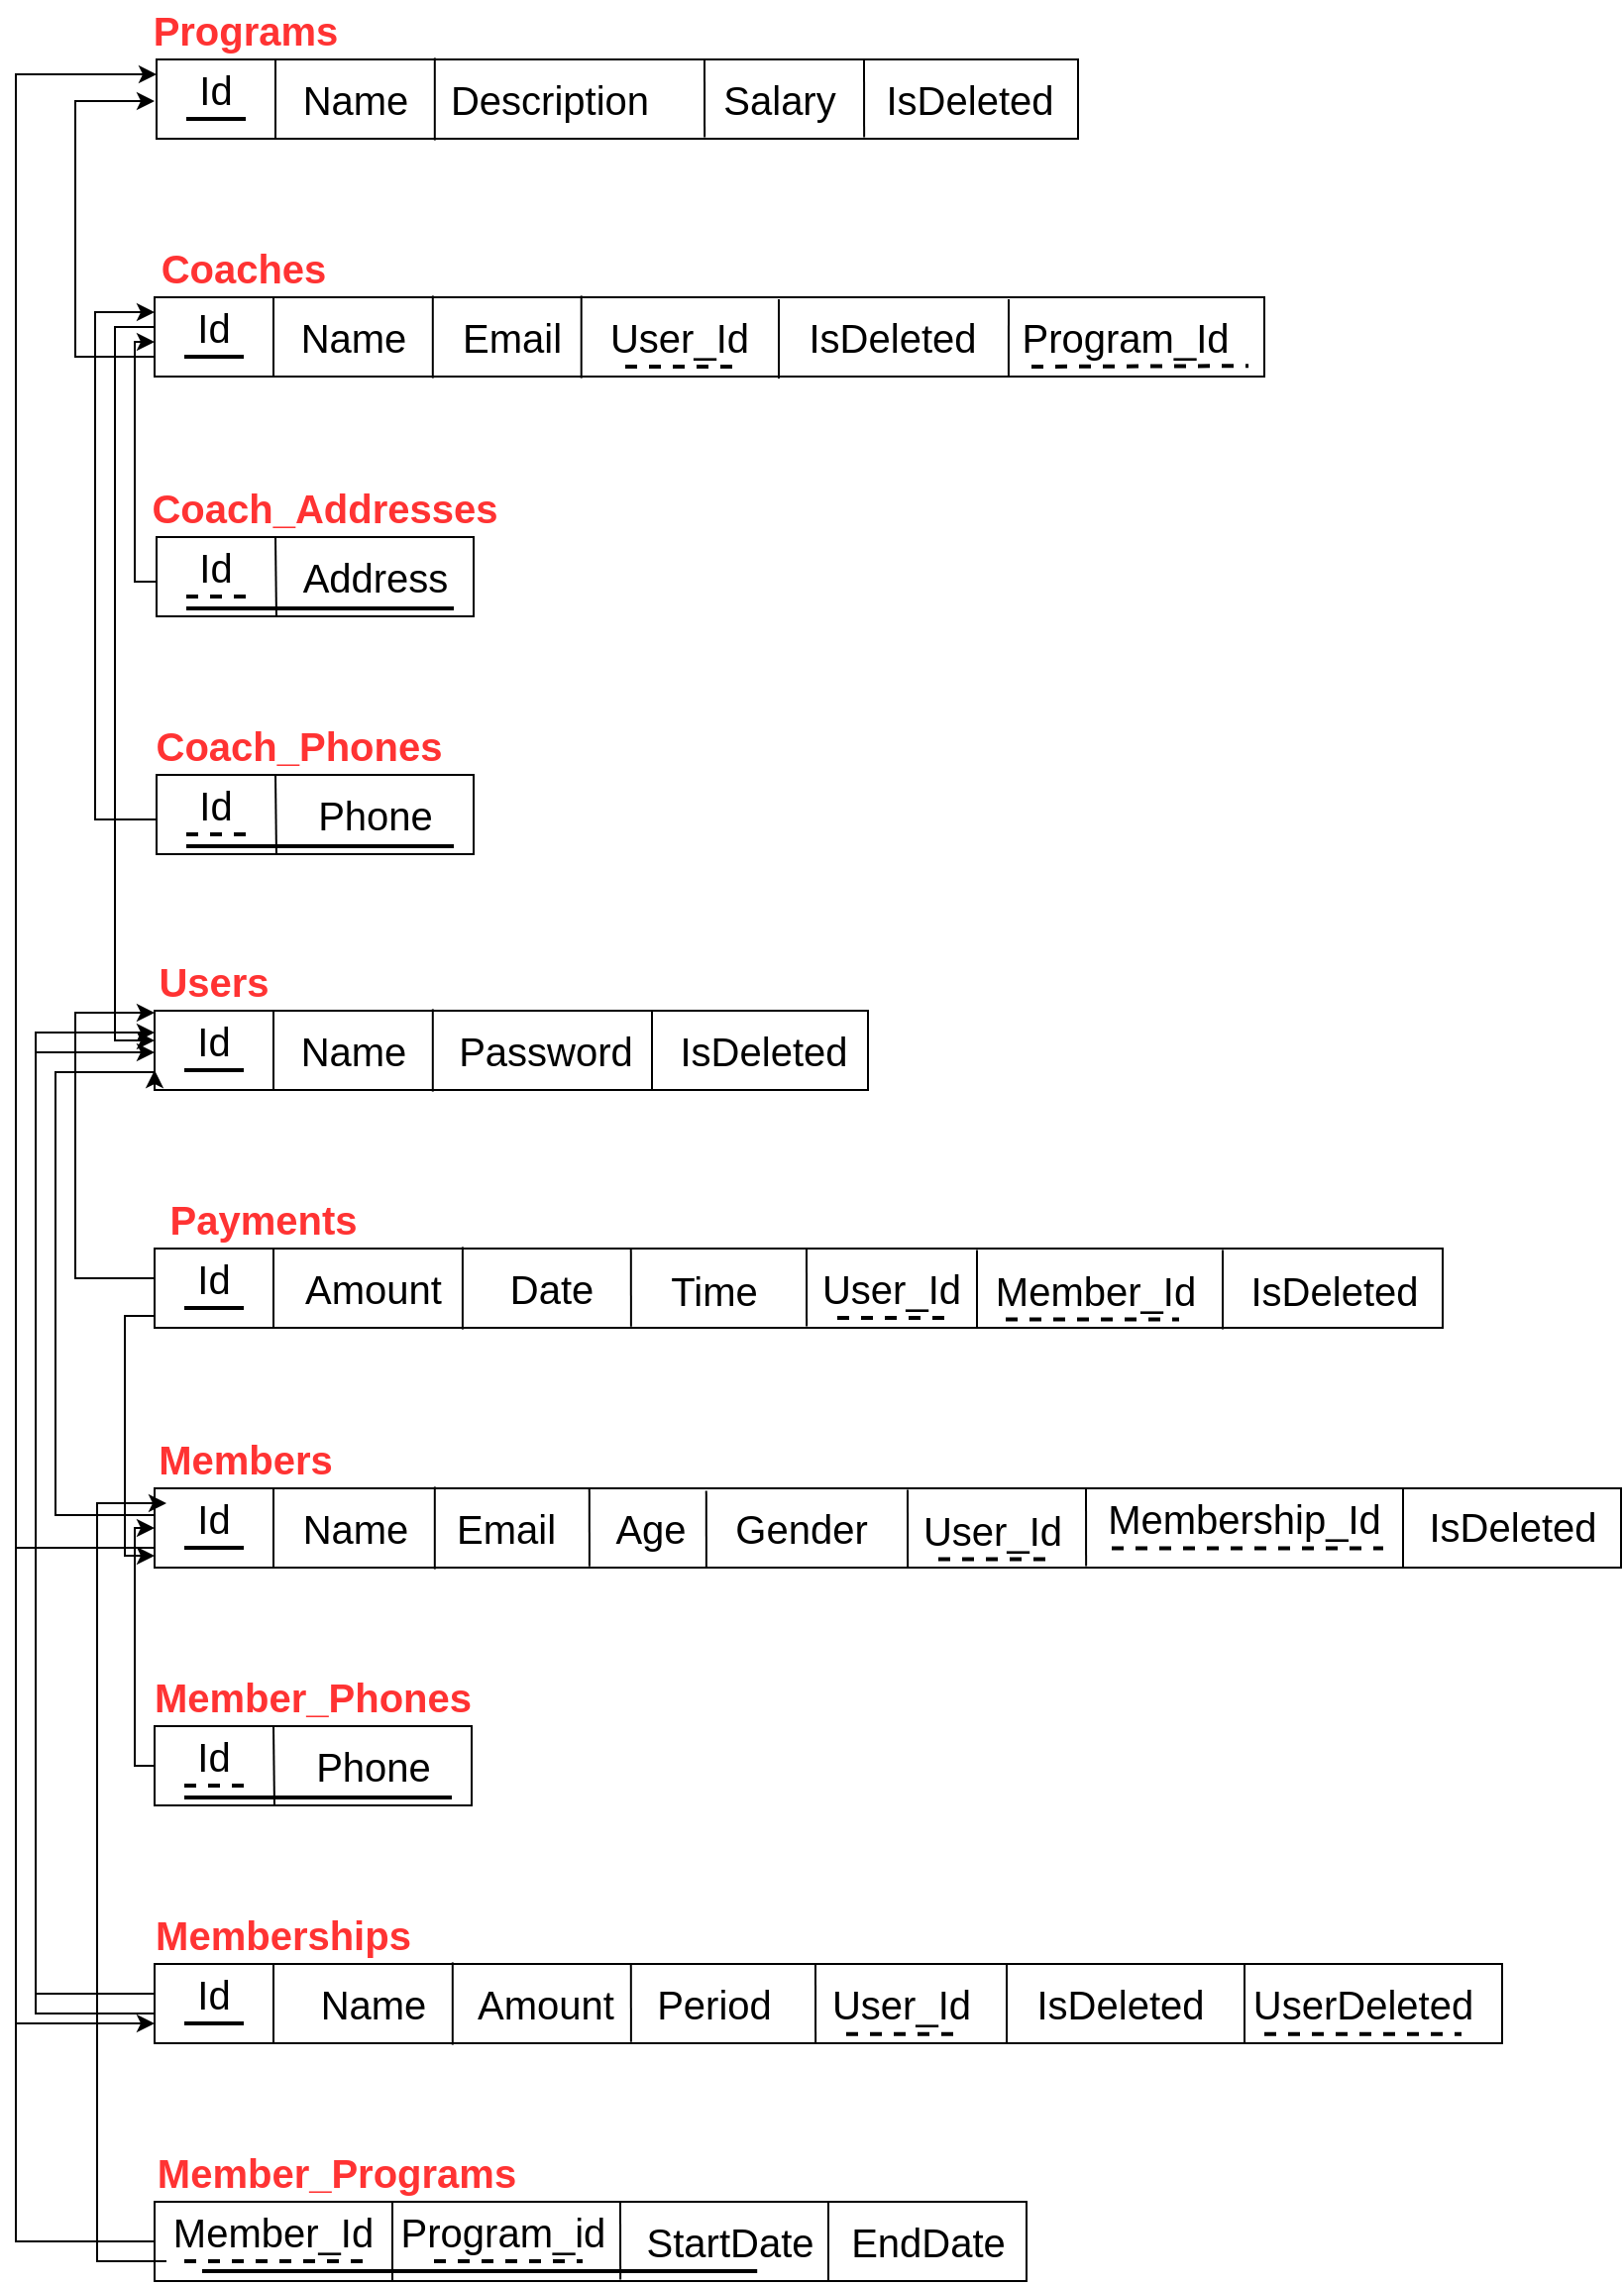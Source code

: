 <mxfile version="22.1.16" type="device">
  <diagram name="Page-1" id="lSBjROqu6L5SjsOyrCQn">
    <mxGraphModel dx="1502" dy="621" grid="1" gridSize="10" guides="1" tooltips="1" connect="1" arrows="1" fold="1" page="1" pageScale="1" pageWidth="850" pageHeight="1100" math="0" shadow="0">
      <root>
        <mxCell id="0" />
        <mxCell id="1" parent="0" />
        <mxCell id="eeJpTPLFoyLCRNKp8jV9-1" value="" style="rounded=0;whiteSpace=wrap;html=1;" parent="1" vertex="1">
          <mxGeometry x="120" y="479" width="560" height="40" as="geometry" />
        </mxCell>
        <mxCell id="eeJpTPLFoyLCRNKp8jV9-2" value="&lt;font color=&quot;#ff3333&quot; style=&quot;font-size: 20px;&quot;&gt;&lt;b&gt;Coaches&lt;/b&gt;&lt;/font&gt;" style="text;html=1;strokeColor=none;fillColor=none;align=center;verticalAlign=middle;whiteSpace=wrap;rounded=0;" parent="1" vertex="1">
          <mxGeometry x="120" y="449" width="90" height="30" as="geometry" />
        </mxCell>
        <mxCell id="eeJpTPLFoyLCRNKp8jV9-8" value="" style="group" parent="1" vertex="1" connectable="0">
          <mxGeometry x="180" y="479" width="80" height="40" as="geometry" />
        </mxCell>
        <mxCell id="eeJpTPLFoyLCRNKp8jV9-6" value="&lt;font style=&quot;font-size: 20px;&quot;&gt;Name&lt;/font&gt;" style="text;html=1;align=center;verticalAlign=middle;resizable=0;points=[];autosize=1;strokeColor=none;fillColor=none;" parent="eeJpTPLFoyLCRNKp8jV9-8" vertex="1">
          <mxGeometry width="80" height="40" as="geometry" />
        </mxCell>
        <mxCell id="eeJpTPLFoyLCRNKp8jV9-7" value="" style="endArrow=none;html=1;rounded=0;entryX=1.005;entryY=-0.02;entryDx=0;entryDy=0;entryPerimeter=0;exitX=1.005;exitY=1.02;exitDx=0;exitDy=0;exitPerimeter=0;" parent="eeJpTPLFoyLCRNKp8jV9-8" source="eeJpTPLFoyLCRNKp8jV9-6" target="eeJpTPLFoyLCRNKp8jV9-6" edge="1">
          <mxGeometry width="50" height="50" relative="1" as="geometry">
            <mxPoint x="340" y="210" as="sourcePoint" />
            <mxPoint x="390" y="160" as="targetPoint" />
          </mxGeometry>
        </mxCell>
        <mxCell id="eeJpTPLFoyLCRNKp8jV9-9" value="" style="group" parent="1" vertex="1" connectable="0">
          <mxGeometry x="260" y="479" width="80" height="40" as="geometry" />
        </mxCell>
        <mxCell id="eeJpTPLFoyLCRNKp8jV9-10" value="&lt;font style=&quot;font-size: 20px;&quot;&gt;Email&lt;/font&gt;" style="text;html=1;align=center;verticalAlign=middle;resizable=0;points=[];autosize=1;strokeColor=none;fillColor=none;" parent="eeJpTPLFoyLCRNKp8jV9-9" vertex="1">
          <mxGeometry x="5" width="70" height="40" as="geometry" />
        </mxCell>
        <mxCell id="eeJpTPLFoyLCRNKp8jV9-11" value="" style="endArrow=none;html=1;rounded=0;entryX=1.005;entryY=-0.02;entryDx=0;entryDy=0;entryPerimeter=0;exitX=1.005;exitY=1.02;exitDx=0;exitDy=0;exitPerimeter=0;" parent="eeJpTPLFoyLCRNKp8jV9-9" source="eeJpTPLFoyLCRNKp8jV9-10" target="eeJpTPLFoyLCRNKp8jV9-10" edge="1">
          <mxGeometry width="50" height="50" relative="1" as="geometry">
            <mxPoint x="340" y="210" as="sourcePoint" />
            <mxPoint x="390" y="160" as="targetPoint" />
          </mxGeometry>
        </mxCell>
        <mxCell id="eeJpTPLFoyLCRNKp8jV9-12" value="" style="rounded=0;whiteSpace=wrap;html=1;" parent="1" vertex="1">
          <mxGeometry x="121" y="600" width="160" height="40" as="geometry" />
        </mxCell>
        <mxCell id="eeJpTPLFoyLCRNKp8jV9-13" value="&lt;font color=&quot;#ff3333&quot; style=&quot;font-size: 20px;&quot;&gt;&lt;b&gt;Coach_Addresses&lt;/b&gt;&lt;/font&gt;" style="text;html=1;strokeColor=none;fillColor=none;align=center;verticalAlign=middle;whiteSpace=wrap;rounded=0;" parent="1" vertex="1">
          <mxGeometry x="106" y="570" width="200" height="30" as="geometry" />
        </mxCell>
        <mxCell id="eeJpTPLFoyLCRNKp8jV9-14" value="&lt;font style=&quot;font-size: 20px;&quot;&gt;Id&lt;/font&gt;" style="text;html=1;strokeColor=none;fillColor=none;align=center;verticalAlign=middle;whiteSpace=wrap;rounded=0;" parent="1" vertex="1">
          <mxGeometry x="121" y="600" width="60" height="30" as="geometry" />
        </mxCell>
        <mxCell id="eeJpTPLFoyLCRNKp8jV9-16" value="" style="endArrow=none;html=1;rounded=0;entryX=1;entryY=0;entryDx=0;entryDy=0;exitX=0.378;exitY=1;exitDx=0;exitDy=0;exitPerimeter=0;" parent="1" source="eeJpTPLFoyLCRNKp8jV9-12" target="eeJpTPLFoyLCRNKp8jV9-14" edge="1">
          <mxGeometry width="50" height="50" relative="1" as="geometry">
            <mxPoint x="521" y="810" as="sourcePoint" />
            <mxPoint x="571" y="760" as="targetPoint" />
          </mxGeometry>
        </mxCell>
        <mxCell id="eeJpTPLFoyLCRNKp8jV9-18" value="&lt;font style=&quot;font-size: 20px;&quot;&gt;Address&lt;/font&gt;" style="text;html=1;align=center;verticalAlign=middle;resizable=0;points=[];autosize=1;strokeColor=none;fillColor=none;" parent="1" vertex="1">
          <mxGeometry x="181" y="600" width="100" height="40" as="geometry" />
        </mxCell>
        <mxCell id="eeJpTPLFoyLCRNKp8jV9-24" value="" style="endArrow=none;html=1;rounded=0;exitX=0.25;exitY=1;exitDx=0;exitDy=0;strokeWidth=2;" parent="1" edge="1">
          <mxGeometry width="50" height="50" relative="1" as="geometry">
            <mxPoint x="136" y="636" as="sourcePoint" />
            <mxPoint x="271" y="636" as="targetPoint" />
          </mxGeometry>
        </mxCell>
        <mxCell id="eeJpTPLFoyLCRNKp8jV9-26" value="" style="endArrow=none;html=1;rounded=0;dashed=1;exitX=0.25;exitY=1;exitDx=0;exitDy=0;strokeWidth=2;" parent="1" source="eeJpTPLFoyLCRNKp8jV9-14" edge="1">
          <mxGeometry width="50" height="50" relative="1" as="geometry">
            <mxPoint x="521" y="690" as="sourcePoint" />
            <mxPoint x="171" y="630" as="targetPoint" />
          </mxGeometry>
        </mxCell>
        <mxCell id="eeJpTPLFoyLCRNKp8jV9-28" value="" style="endArrow=classic;html=1;rounded=0;edgeStyle=orthogonalEdgeStyle;exitX=0;exitY=0.75;exitDx=0;exitDy=0;entryX=0;entryY=0.75;entryDx=0;entryDy=0;" parent="1" source="eeJpTPLFoyLCRNKp8jV9-14" target="eeJpTPLFoyLCRNKp8jV9-3" edge="1">
          <mxGeometry width="50" height="50" relative="1" as="geometry">
            <mxPoint x="520" y="330" as="sourcePoint" />
            <mxPoint x="100" y="140" as="targetPoint" />
            <Array as="points">
              <mxPoint x="110" y="623" />
              <mxPoint x="110" y="502" />
            </Array>
          </mxGeometry>
        </mxCell>
        <mxCell id="eeJpTPLFoyLCRNKp8jV9-29" value="" style="rounded=0;whiteSpace=wrap;html=1;" parent="1" vertex="1">
          <mxGeometry x="121" y="720" width="160" height="40" as="geometry" />
        </mxCell>
        <mxCell id="eeJpTPLFoyLCRNKp8jV9-30" value="&lt;font color=&quot;#ff3333&quot; style=&quot;font-size: 20px;&quot;&gt;&lt;b&gt;Coach_Phones&lt;/b&gt;&lt;/font&gt;" style="text;html=1;strokeColor=none;fillColor=none;align=center;verticalAlign=middle;whiteSpace=wrap;rounded=0;" parent="1" vertex="1">
          <mxGeometry x="93" y="690" width="200" height="30" as="geometry" />
        </mxCell>
        <mxCell id="eeJpTPLFoyLCRNKp8jV9-31" value="&lt;font style=&quot;font-size: 20px;&quot;&gt;Id&lt;/font&gt;" style="text;html=1;strokeColor=none;fillColor=none;align=center;verticalAlign=middle;whiteSpace=wrap;rounded=0;" parent="1" vertex="1">
          <mxGeometry x="121" y="720" width="60" height="30" as="geometry" />
        </mxCell>
        <mxCell id="eeJpTPLFoyLCRNKp8jV9-32" value="" style="endArrow=none;html=1;rounded=0;entryX=1;entryY=0;entryDx=0;entryDy=0;exitX=0.378;exitY=1;exitDx=0;exitDy=0;exitPerimeter=0;" parent="1" source="eeJpTPLFoyLCRNKp8jV9-29" target="eeJpTPLFoyLCRNKp8jV9-31" edge="1">
          <mxGeometry width="50" height="50" relative="1" as="geometry">
            <mxPoint x="521" y="930" as="sourcePoint" />
            <mxPoint x="571" y="880" as="targetPoint" />
          </mxGeometry>
        </mxCell>
        <mxCell id="eeJpTPLFoyLCRNKp8jV9-33" value="&lt;font style=&quot;font-size: 20px;&quot;&gt;Phone&lt;/font&gt;" style="text;html=1;align=center;verticalAlign=middle;resizable=0;points=[];autosize=1;strokeColor=none;fillColor=none;" parent="1" vertex="1">
          <mxGeometry x="191" y="720" width="80" height="40" as="geometry" />
        </mxCell>
        <mxCell id="eeJpTPLFoyLCRNKp8jV9-34" value="" style="endArrow=none;html=1;rounded=0;exitX=0.25;exitY=1;exitDx=0;exitDy=0;strokeWidth=2;" parent="1" edge="1">
          <mxGeometry width="50" height="50" relative="1" as="geometry">
            <mxPoint x="136" y="756" as="sourcePoint" />
            <mxPoint x="271" y="756" as="targetPoint" />
          </mxGeometry>
        </mxCell>
        <mxCell id="eeJpTPLFoyLCRNKp8jV9-35" value="" style="endArrow=none;html=1;rounded=0;dashed=1;exitX=0.25;exitY=1;exitDx=0;exitDy=0;strokeWidth=2;" parent="1" source="eeJpTPLFoyLCRNKp8jV9-31" edge="1">
          <mxGeometry width="50" height="50" relative="1" as="geometry">
            <mxPoint x="521" y="810" as="sourcePoint" />
            <mxPoint x="171" y="750" as="targetPoint" />
          </mxGeometry>
        </mxCell>
        <mxCell id="eeJpTPLFoyLCRNKp8jV9-36" value="" style="endArrow=classic;html=1;rounded=0;edgeStyle=orthogonalEdgeStyle;exitX=0;exitY=0.75;exitDx=0;exitDy=0;entryX=0;entryY=0.25;entryDx=0;entryDy=0;" parent="1" source="eeJpTPLFoyLCRNKp8jV9-31" target="eeJpTPLFoyLCRNKp8jV9-3" edge="1">
          <mxGeometry width="50" height="50" relative="1" as="geometry">
            <mxPoint x="83" y="380" as="sourcePoint" />
            <mxPoint x="100" y="120" as="targetPoint" />
            <Array as="points">
              <mxPoint x="90" y="743" />
              <mxPoint x="90" y="487" />
            </Array>
          </mxGeometry>
        </mxCell>
        <mxCell id="eeJpTPLFoyLCRNKp8jV9-43" value="" style="group" parent="1" vertex="1" connectable="0">
          <mxGeometry x="120" y="479" width="60" height="40" as="geometry" />
        </mxCell>
        <mxCell id="eeJpTPLFoyLCRNKp8jV9-3" value="&lt;font style=&quot;font-size: 20px;&quot;&gt;Id&lt;/font&gt;" style="text;html=1;strokeColor=none;fillColor=none;align=center;verticalAlign=middle;whiteSpace=wrap;rounded=0;" parent="eeJpTPLFoyLCRNKp8jV9-43" vertex="1">
          <mxGeometry width="60" height="30" as="geometry" />
        </mxCell>
        <mxCell id="eeJpTPLFoyLCRNKp8jV9-5" value="" style="endArrow=none;html=1;rounded=0;entryX=1;entryY=0;entryDx=0;entryDy=0;" parent="eeJpTPLFoyLCRNKp8jV9-43" target="eeJpTPLFoyLCRNKp8jV9-3" edge="1">
          <mxGeometry width="50" height="50" relative="1" as="geometry">
            <mxPoint x="60" y="40" as="sourcePoint" />
            <mxPoint x="450" y="160" as="targetPoint" />
          </mxGeometry>
        </mxCell>
        <mxCell id="eeJpTPLFoyLCRNKp8jV9-4" value="" style="endArrow=none;html=1;rounded=0;exitX=0.25;exitY=1;exitDx=0;exitDy=0;entryX=0.75;entryY=1;entryDx=0;entryDy=0;strokeWidth=2;" parent="eeJpTPLFoyLCRNKp8jV9-43" source="eeJpTPLFoyLCRNKp8jV9-3" target="eeJpTPLFoyLCRNKp8jV9-3" edge="1">
          <mxGeometry width="50" height="50" relative="1" as="geometry">
            <mxPoint x="520" y="330" as="sourcePoint" />
            <mxPoint x="570" y="280" as="targetPoint" />
          </mxGeometry>
        </mxCell>
        <mxCell id="eeJpTPLFoyLCRNKp8jV9-44" value="" style="rounded=0;whiteSpace=wrap;html=1;" parent="1" vertex="1">
          <mxGeometry x="120" y="839" width="360" height="40" as="geometry" />
        </mxCell>
        <mxCell id="eeJpTPLFoyLCRNKp8jV9-45" value="&lt;font color=&quot;#ff3333&quot; style=&quot;font-size: 20px;&quot;&gt;&lt;b&gt;Users&lt;/b&gt;&lt;/font&gt;" style="text;html=1;strokeColor=none;fillColor=none;align=center;verticalAlign=middle;whiteSpace=wrap;rounded=0;" parent="1" vertex="1">
          <mxGeometry x="105" y="809" width="90" height="30" as="geometry" />
        </mxCell>
        <mxCell id="eeJpTPLFoyLCRNKp8jV9-46" value="" style="group" parent="1" vertex="1" connectable="0">
          <mxGeometry x="120" y="839" width="60" height="40" as="geometry" />
        </mxCell>
        <mxCell id="eeJpTPLFoyLCRNKp8jV9-47" value="&lt;font style=&quot;font-size: 20px;&quot;&gt;Id&lt;/font&gt;" style="text;html=1;strokeColor=none;fillColor=none;align=center;verticalAlign=middle;whiteSpace=wrap;rounded=0;" parent="eeJpTPLFoyLCRNKp8jV9-46" vertex="1">
          <mxGeometry width="60" height="30" as="geometry" />
        </mxCell>
        <mxCell id="eeJpTPLFoyLCRNKp8jV9-48" value="" style="endArrow=none;html=1;rounded=0;entryX=1;entryY=0;entryDx=0;entryDy=0;" parent="eeJpTPLFoyLCRNKp8jV9-46" target="eeJpTPLFoyLCRNKp8jV9-47" edge="1">
          <mxGeometry width="50" height="50" relative="1" as="geometry">
            <mxPoint x="60" y="40" as="sourcePoint" />
            <mxPoint x="450" y="160" as="targetPoint" />
          </mxGeometry>
        </mxCell>
        <mxCell id="eeJpTPLFoyLCRNKp8jV9-49" value="" style="endArrow=none;html=1;rounded=0;exitX=0.25;exitY=1;exitDx=0;exitDy=0;entryX=0.75;entryY=1;entryDx=0;entryDy=0;strokeWidth=2;" parent="eeJpTPLFoyLCRNKp8jV9-46" source="eeJpTPLFoyLCRNKp8jV9-47" target="eeJpTPLFoyLCRNKp8jV9-47" edge="1">
          <mxGeometry width="50" height="50" relative="1" as="geometry">
            <mxPoint x="520" y="330" as="sourcePoint" />
            <mxPoint x="570" y="280" as="targetPoint" />
          </mxGeometry>
        </mxCell>
        <mxCell id="eeJpTPLFoyLCRNKp8jV9-50" value="" style="group" parent="1" vertex="1" connectable="0">
          <mxGeometry x="180" y="839" width="80" height="40" as="geometry" />
        </mxCell>
        <mxCell id="eeJpTPLFoyLCRNKp8jV9-51" value="&lt;font style=&quot;font-size: 20px;&quot;&gt;Name&lt;/font&gt;" style="text;html=1;align=center;verticalAlign=middle;resizable=0;points=[];autosize=1;strokeColor=none;fillColor=none;" parent="eeJpTPLFoyLCRNKp8jV9-50" vertex="1">
          <mxGeometry width="80" height="40" as="geometry" />
        </mxCell>
        <mxCell id="eeJpTPLFoyLCRNKp8jV9-52" value="" style="endArrow=none;html=1;rounded=0;entryX=1.005;entryY=-0.02;entryDx=0;entryDy=0;entryPerimeter=0;exitX=1.005;exitY=1.02;exitDx=0;exitDy=0;exitPerimeter=0;" parent="eeJpTPLFoyLCRNKp8jV9-50" source="eeJpTPLFoyLCRNKp8jV9-51" target="eeJpTPLFoyLCRNKp8jV9-51" edge="1">
          <mxGeometry width="50" height="50" relative="1" as="geometry">
            <mxPoint x="340" y="210" as="sourcePoint" />
            <mxPoint x="390" y="160" as="targetPoint" />
          </mxGeometry>
        </mxCell>
        <mxCell id="eeJpTPLFoyLCRNKp8jV9-53" value="&lt;font style=&quot;font-size: 20px;&quot;&gt;Password&lt;/font&gt;" style="text;html=1;align=center;verticalAlign=middle;resizable=0;points=[];autosize=1;strokeColor=none;fillColor=none;" parent="1" vertex="1">
          <mxGeometry x="262" y="839" width="110" height="40" as="geometry" />
        </mxCell>
        <mxCell id="eeJpTPLFoyLCRNKp8jV9-82" value="&lt;font color=&quot;#ff3333&quot; style=&quot;font-size: 20px;&quot;&gt;&lt;b&gt;Payments&lt;/b&gt;&lt;/font&gt;" style="text;html=1;strokeColor=none;fillColor=none;align=center;verticalAlign=middle;whiteSpace=wrap;rounded=0;" parent="1" vertex="1">
          <mxGeometry x="120" y="929" width="110" height="30" as="geometry" />
        </mxCell>
        <mxCell id="eeJpTPLFoyLCRNKp8jV9-83" value="" style="rounded=0;whiteSpace=wrap;html=1;" parent="1" vertex="1">
          <mxGeometry x="120" y="959" width="650" height="40" as="geometry" />
        </mxCell>
        <mxCell id="eeJpTPLFoyLCRNKp8jV9-84" value="" style="group" parent="1" vertex="1" connectable="0">
          <mxGeometry x="120" y="959" width="60" height="40" as="geometry" />
        </mxCell>
        <mxCell id="eeJpTPLFoyLCRNKp8jV9-85" value="&lt;font style=&quot;font-size: 20px;&quot;&gt;Id&lt;/font&gt;" style="text;html=1;strokeColor=none;fillColor=none;align=center;verticalAlign=middle;whiteSpace=wrap;rounded=0;" parent="eeJpTPLFoyLCRNKp8jV9-84" vertex="1">
          <mxGeometry width="60" height="30" as="geometry" />
        </mxCell>
        <mxCell id="eeJpTPLFoyLCRNKp8jV9-86" value="" style="endArrow=none;html=1;rounded=0;entryX=1;entryY=0;entryDx=0;entryDy=0;" parent="eeJpTPLFoyLCRNKp8jV9-84" target="eeJpTPLFoyLCRNKp8jV9-85" edge="1">
          <mxGeometry width="50" height="50" relative="1" as="geometry">
            <mxPoint x="60" y="40" as="sourcePoint" />
            <mxPoint x="450" y="160" as="targetPoint" />
          </mxGeometry>
        </mxCell>
        <mxCell id="eeJpTPLFoyLCRNKp8jV9-87" value="" style="endArrow=none;html=1;rounded=0;exitX=0.25;exitY=1;exitDx=0;exitDy=0;entryX=0.75;entryY=1;entryDx=0;entryDy=0;strokeWidth=2;" parent="eeJpTPLFoyLCRNKp8jV9-84" source="eeJpTPLFoyLCRNKp8jV9-85" target="eeJpTPLFoyLCRNKp8jV9-85" edge="1">
          <mxGeometry width="50" height="50" relative="1" as="geometry">
            <mxPoint x="520" y="330" as="sourcePoint" />
            <mxPoint x="570" y="280" as="targetPoint" />
          </mxGeometry>
        </mxCell>
        <mxCell id="eeJpTPLFoyLCRNKp8jV9-88" value="" style="group" parent="1" vertex="1" connectable="0">
          <mxGeometry x="190" y="959" width="85" height="40" as="geometry" />
        </mxCell>
        <mxCell id="eeJpTPLFoyLCRNKp8jV9-89" value="&lt;font style=&quot;font-size: 20px;&quot;&gt;Amount&lt;/font&gt;" style="text;html=1;align=center;verticalAlign=middle;resizable=0;points=[];autosize=1;strokeColor=none;fillColor=none;" parent="eeJpTPLFoyLCRNKp8jV9-88" vertex="1">
          <mxGeometry x="-5" width="90" height="40" as="geometry" />
        </mxCell>
        <mxCell id="eeJpTPLFoyLCRNKp8jV9-90" value="" style="endArrow=none;html=1;rounded=0;entryX=1.005;entryY=-0.02;entryDx=0;entryDy=0;entryPerimeter=0;exitX=1.005;exitY=1.02;exitDx=0;exitDy=0;exitPerimeter=0;" parent="eeJpTPLFoyLCRNKp8jV9-88" source="eeJpTPLFoyLCRNKp8jV9-89" target="eeJpTPLFoyLCRNKp8jV9-89" edge="1">
          <mxGeometry width="50" height="50" relative="1" as="geometry">
            <mxPoint x="340" y="210" as="sourcePoint" />
            <mxPoint x="390" y="160" as="targetPoint" />
          </mxGeometry>
        </mxCell>
        <mxCell id="eeJpTPLFoyLCRNKp8jV9-91" value="&lt;span style=&quot;font-size: 20px;&quot;&gt;Date&lt;/span&gt;" style="text;html=1;align=center;verticalAlign=middle;resizable=0;points=[];autosize=1;strokeColor=none;fillColor=none;" parent="1" vertex="1">
          <mxGeometry x="285" y="959" width="70" height="40" as="geometry" />
        </mxCell>
        <mxCell id="eeJpTPLFoyLCRNKp8jV9-92" value="&lt;span style=&quot;font-size: 20px;&quot;&gt;Time&lt;/span&gt;" style="text;html=1;align=center;verticalAlign=middle;resizable=0;points=[];autosize=1;strokeColor=none;fillColor=none;" parent="1" vertex="1">
          <mxGeometry x="367" y="959.8" width="70" height="40" as="geometry" />
        </mxCell>
        <mxCell id="eeJpTPLFoyLCRNKp8jV9-93" value="" style="endArrow=none;html=1;rounded=0;exitX=0.687;exitY=1.01;exitDx=0;exitDy=0;exitPerimeter=0;entryX=1.077;entryY=0.03;entryDx=0;entryDy=0;entryPerimeter=0;" parent="1" edge="1">
          <mxGeometry width="50" height="50" relative="1" as="geometry">
            <mxPoint x="360.45" y="998.4" as="sourcePoint" />
            <mxPoint x="360.39" y="959.2" as="targetPoint" />
          </mxGeometry>
        </mxCell>
        <mxCell id="eeJpTPLFoyLCRNKp8jV9-94" value="&lt;font color=&quot;#ff3333&quot; style=&quot;font-size: 20px;&quot;&gt;&lt;b&gt;Members&lt;/b&gt;&lt;/font&gt;" style="text;html=1;strokeColor=none;fillColor=none;align=center;verticalAlign=middle;whiteSpace=wrap;rounded=0;" parent="1" vertex="1">
          <mxGeometry x="111" y="1050" width="110" height="30" as="geometry" />
        </mxCell>
        <mxCell id="eeJpTPLFoyLCRNKp8jV9-95" value="" style="rounded=0;whiteSpace=wrap;html=1;" parent="1" vertex="1">
          <mxGeometry x="120" y="1080" width="740" height="40" as="geometry" />
        </mxCell>
        <mxCell id="eeJpTPLFoyLCRNKp8jV9-96" value="" style="group" parent="1" vertex="1" connectable="0">
          <mxGeometry x="120" y="1080" width="60" height="40" as="geometry" />
        </mxCell>
        <mxCell id="eeJpTPLFoyLCRNKp8jV9-97" value="&lt;font style=&quot;font-size: 20px;&quot;&gt;Id&lt;/font&gt;" style="text;html=1;strokeColor=none;fillColor=none;align=center;verticalAlign=middle;whiteSpace=wrap;rounded=0;" parent="eeJpTPLFoyLCRNKp8jV9-96" vertex="1">
          <mxGeometry width="60" height="30" as="geometry" />
        </mxCell>
        <mxCell id="eeJpTPLFoyLCRNKp8jV9-98" value="" style="endArrow=none;html=1;rounded=0;entryX=1;entryY=0;entryDx=0;entryDy=0;" parent="eeJpTPLFoyLCRNKp8jV9-96" target="eeJpTPLFoyLCRNKp8jV9-97" edge="1">
          <mxGeometry width="50" height="50" relative="1" as="geometry">
            <mxPoint x="60" y="40" as="sourcePoint" />
            <mxPoint x="450" y="160" as="targetPoint" />
          </mxGeometry>
        </mxCell>
        <mxCell id="eeJpTPLFoyLCRNKp8jV9-99" value="" style="endArrow=none;html=1;rounded=0;exitX=0.25;exitY=1;exitDx=0;exitDy=0;entryX=0.75;entryY=1;entryDx=0;entryDy=0;strokeWidth=2;" parent="eeJpTPLFoyLCRNKp8jV9-96" source="eeJpTPLFoyLCRNKp8jV9-97" target="eeJpTPLFoyLCRNKp8jV9-97" edge="1">
          <mxGeometry width="50" height="50" relative="1" as="geometry">
            <mxPoint x="520" y="330" as="sourcePoint" />
            <mxPoint x="570" y="280" as="targetPoint" />
          </mxGeometry>
        </mxCell>
        <mxCell id="eeJpTPLFoyLCRNKp8jV9-100" value="" style="group" parent="1" vertex="1" connectable="0">
          <mxGeometry x="181" y="1080" width="85" height="40" as="geometry" />
        </mxCell>
        <mxCell id="eeJpTPLFoyLCRNKp8jV9-101" value="&lt;font style=&quot;font-size: 20px;&quot;&gt;Name&lt;/font&gt;" style="text;html=1;align=center;verticalAlign=middle;resizable=0;points=[];autosize=1;strokeColor=none;fillColor=none;" parent="eeJpTPLFoyLCRNKp8jV9-100" vertex="1">
          <mxGeometry width="80" height="40" as="geometry" />
        </mxCell>
        <mxCell id="eeJpTPLFoyLCRNKp8jV9-102" value="" style="endArrow=none;html=1;rounded=0;entryX=1.005;entryY=-0.02;entryDx=0;entryDy=0;entryPerimeter=0;exitX=1.005;exitY=1.02;exitDx=0;exitDy=0;exitPerimeter=0;" parent="eeJpTPLFoyLCRNKp8jV9-100" source="eeJpTPLFoyLCRNKp8jV9-101" target="eeJpTPLFoyLCRNKp8jV9-101" edge="1">
          <mxGeometry width="50" height="50" relative="1" as="geometry">
            <mxPoint x="340" y="210" as="sourcePoint" />
            <mxPoint x="390" y="160" as="targetPoint" />
          </mxGeometry>
        </mxCell>
        <mxCell id="eeJpTPLFoyLCRNKp8jV9-103" value="&lt;span style=&quot;font-size: 20px;&quot;&gt;Email&lt;/span&gt;" style="text;html=1;align=center;verticalAlign=middle;resizable=0;points=[];autosize=1;strokeColor=none;fillColor=none;" parent="1" vertex="1">
          <mxGeometry x="262" y="1080" width="70" height="40" as="geometry" />
        </mxCell>
        <mxCell id="eeJpTPLFoyLCRNKp8jV9-104" value="&lt;span style=&quot;font-size: 20px;&quot;&gt;Age&lt;/span&gt;" style="text;html=1;align=center;verticalAlign=middle;resizable=0;points=[];autosize=1;strokeColor=none;fillColor=none;" parent="1" vertex="1">
          <mxGeometry x="340" y="1080" width="60" height="40" as="geometry" />
        </mxCell>
        <mxCell id="eeJpTPLFoyLCRNKp8jV9-105" value="" style="endArrow=none;html=1;rounded=0;exitX=0.687;exitY=1.01;exitDx=0;exitDy=0;exitPerimeter=0;entryX=1.077;entryY=0.03;entryDx=0;entryDy=0;entryPerimeter=0;" parent="1" edge="1">
          <mxGeometry width="50" height="50" relative="1" as="geometry">
            <mxPoint x="339.45" y="1119.4" as="sourcePoint" />
            <mxPoint x="339.39" y="1080.2" as="targetPoint" />
          </mxGeometry>
        </mxCell>
        <mxCell id="eeJpTPLFoyLCRNKp8jV9-106" value="" style="endArrow=none;html=1;rounded=0;exitX=0.687;exitY=1.01;exitDx=0;exitDy=0;exitPerimeter=0;entryX=1.077;entryY=0.03;entryDx=0;entryDy=0;entryPerimeter=0;" parent="1" edge="1">
          <mxGeometry width="50" height="50" relative="1" as="geometry">
            <mxPoint x="398.45" y="1120.4" as="sourcePoint" />
            <mxPoint x="398.39" y="1081.2" as="targetPoint" />
          </mxGeometry>
        </mxCell>
        <mxCell id="eeJpTPLFoyLCRNKp8jV9-107" value="&lt;span style=&quot;font-size: 20px;&quot;&gt;Gender&lt;/span&gt;" style="text;html=1;align=center;verticalAlign=middle;resizable=0;points=[];autosize=1;strokeColor=none;fillColor=none;" parent="1" vertex="1">
          <mxGeometry x="401" y="1080" width="90" height="40" as="geometry" />
        </mxCell>
        <mxCell id="eeJpTPLFoyLCRNKp8jV9-112" value="" style="rounded=0;whiteSpace=wrap;html=1;" parent="1" vertex="1">
          <mxGeometry x="120" y="1200" width="160" height="40" as="geometry" />
        </mxCell>
        <mxCell id="eeJpTPLFoyLCRNKp8jV9-113" value="&lt;font style=&quot;font-size: 20px;&quot;&gt;Id&lt;/font&gt;" style="text;html=1;strokeColor=none;fillColor=none;align=center;verticalAlign=middle;whiteSpace=wrap;rounded=0;" parent="1" vertex="1">
          <mxGeometry x="120" y="1200" width="60" height="30" as="geometry" />
        </mxCell>
        <mxCell id="eeJpTPLFoyLCRNKp8jV9-114" value="" style="endArrow=none;html=1;rounded=0;entryX=1;entryY=0;entryDx=0;entryDy=0;exitX=0.378;exitY=1;exitDx=0;exitDy=0;exitPerimeter=0;" parent="1" source="eeJpTPLFoyLCRNKp8jV9-112" target="eeJpTPLFoyLCRNKp8jV9-113" edge="1">
          <mxGeometry width="50" height="50" relative="1" as="geometry">
            <mxPoint x="520" y="1410" as="sourcePoint" />
            <mxPoint x="570" y="1360" as="targetPoint" />
          </mxGeometry>
        </mxCell>
        <mxCell id="eeJpTPLFoyLCRNKp8jV9-115" value="&lt;font style=&quot;font-size: 20px;&quot;&gt;Phone&lt;/font&gt;" style="text;html=1;align=center;verticalAlign=middle;resizable=0;points=[];autosize=1;strokeColor=none;fillColor=none;" parent="1" vertex="1">
          <mxGeometry x="190" y="1200" width="80" height="40" as="geometry" />
        </mxCell>
        <mxCell id="eeJpTPLFoyLCRNKp8jV9-116" value="" style="endArrow=none;html=1;rounded=0;exitX=0.25;exitY=1;exitDx=0;exitDy=0;strokeWidth=2;" parent="1" edge="1">
          <mxGeometry width="50" height="50" relative="1" as="geometry">
            <mxPoint x="135" y="1236" as="sourcePoint" />
            <mxPoint x="270" y="1236" as="targetPoint" />
          </mxGeometry>
        </mxCell>
        <mxCell id="eeJpTPLFoyLCRNKp8jV9-117" value="" style="endArrow=none;html=1;rounded=0;dashed=1;exitX=0.25;exitY=1;exitDx=0;exitDy=0;strokeWidth=2;" parent="1" source="eeJpTPLFoyLCRNKp8jV9-113" edge="1">
          <mxGeometry width="50" height="50" relative="1" as="geometry">
            <mxPoint x="520" y="1290" as="sourcePoint" />
            <mxPoint x="170" y="1230" as="targetPoint" />
          </mxGeometry>
        </mxCell>
        <mxCell id="eeJpTPLFoyLCRNKp8jV9-118" value="&lt;font color=&quot;#ff3333&quot; style=&quot;font-size: 20px;&quot;&gt;&lt;b&gt;Member_Phones&lt;/b&gt;&lt;/font&gt;" style="text;html=1;strokeColor=none;fillColor=none;align=center;verticalAlign=middle;whiteSpace=wrap;rounded=0;" parent="1" vertex="1">
          <mxGeometry x="145" y="1170" width="110" height="30" as="geometry" />
        </mxCell>
        <mxCell id="eeJpTPLFoyLCRNKp8jV9-119" value="" style="endArrow=classic;html=1;rounded=0;edgeStyle=orthogonalEdgeStyle;exitX=0;exitY=0.75;exitDx=0;exitDy=0;entryX=0;entryY=0.75;entryDx=0;entryDy=0;" parent="1" edge="1">
          <mxGeometry width="50" height="50" relative="1" as="geometry">
            <mxPoint x="120" y="1220" as="sourcePoint" />
            <mxPoint x="120" y="1100" as="targetPoint" />
            <Array as="points">
              <mxPoint x="110" y="1220" />
              <mxPoint x="110" y="1100" />
            </Array>
          </mxGeometry>
        </mxCell>
        <mxCell id="eeJpTPLFoyLCRNKp8jV9-120" value="&lt;font color=&quot;#ff3333&quot; style=&quot;font-size: 20px;&quot;&gt;&lt;b&gt;Memberships&lt;/b&gt;&lt;/font&gt;" style="text;html=1;strokeColor=none;fillColor=none;align=center;verticalAlign=middle;whiteSpace=wrap;rounded=0;" parent="1" vertex="1">
          <mxGeometry x="130" y="1290" width="110" height="30" as="geometry" />
        </mxCell>
        <mxCell id="eeJpTPLFoyLCRNKp8jV9-121" value="" style="rounded=0;whiteSpace=wrap;html=1;" parent="1" vertex="1">
          <mxGeometry x="120" y="1320" width="680" height="40" as="geometry" />
        </mxCell>
        <mxCell id="eeJpTPLFoyLCRNKp8jV9-122" value="" style="group" parent="1" vertex="1" connectable="0">
          <mxGeometry x="120" y="1320" width="60" height="40" as="geometry" />
        </mxCell>
        <mxCell id="eeJpTPLFoyLCRNKp8jV9-123" value="&lt;font style=&quot;font-size: 20px;&quot;&gt;Id&lt;/font&gt;" style="text;html=1;strokeColor=none;fillColor=none;align=center;verticalAlign=middle;whiteSpace=wrap;rounded=0;" parent="eeJpTPLFoyLCRNKp8jV9-122" vertex="1">
          <mxGeometry width="60" height="30" as="geometry" />
        </mxCell>
        <mxCell id="eeJpTPLFoyLCRNKp8jV9-124" value="" style="endArrow=none;html=1;rounded=0;entryX=1;entryY=0;entryDx=0;entryDy=0;" parent="eeJpTPLFoyLCRNKp8jV9-122" target="eeJpTPLFoyLCRNKp8jV9-123" edge="1">
          <mxGeometry width="50" height="50" relative="1" as="geometry">
            <mxPoint x="60" y="40" as="sourcePoint" />
            <mxPoint x="450" y="160" as="targetPoint" />
          </mxGeometry>
        </mxCell>
        <mxCell id="eeJpTPLFoyLCRNKp8jV9-125" value="" style="endArrow=none;html=1;rounded=0;exitX=0.25;exitY=1;exitDx=0;exitDy=0;entryX=0.75;entryY=1;entryDx=0;entryDy=0;strokeWidth=2;" parent="eeJpTPLFoyLCRNKp8jV9-122" source="eeJpTPLFoyLCRNKp8jV9-123" target="eeJpTPLFoyLCRNKp8jV9-123" edge="1">
          <mxGeometry width="50" height="50" relative="1" as="geometry">
            <mxPoint x="520" y="330" as="sourcePoint" />
            <mxPoint x="570" y="280" as="targetPoint" />
          </mxGeometry>
        </mxCell>
        <mxCell id="eeJpTPLFoyLCRNKp8jV9-126" value="" style="group" parent="1" vertex="1" connectable="0">
          <mxGeometry x="190" y="1320" width="85" height="40" as="geometry" />
        </mxCell>
        <mxCell id="eeJpTPLFoyLCRNKp8jV9-127" value="&lt;font style=&quot;font-size: 20px;&quot;&gt;Name&lt;/font&gt;" style="text;html=1;align=center;verticalAlign=middle;resizable=0;points=[];autosize=1;strokeColor=none;fillColor=none;" parent="eeJpTPLFoyLCRNKp8jV9-126" vertex="1">
          <mxGeometry width="80" height="40" as="geometry" />
        </mxCell>
        <mxCell id="eeJpTPLFoyLCRNKp8jV9-128" value="" style="endArrow=none;html=1;rounded=0;entryX=1.005;entryY=-0.02;entryDx=0;entryDy=0;entryPerimeter=0;exitX=1.005;exitY=1.02;exitDx=0;exitDy=0;exitPerimeter=0;" parent="eeJpTPLFoyLCRNKp8jV9-126" source="eeJpTPLFoyLCRNKp8jV9-127" target="eeJpTPLFoyLCRNKp8jV9-127" edge="1">
          <mxGeometry width="50" height="50" relative="1" as="geometry">
            <mxPoint x="340" y="210" as="sourcePoint" />
            <mxPoint x="390" y="160" as="targetPoint" />
          </mxGeometry>
        </mxCell>
        <mxCell id="eeJpTPLFoyLCRNKp8jV9-129" value="&lt;span style=&quot;font-size: 20px;&quot;&gt;Amount&lt;/span&gt;" style="text;html=1;align=center;verticalAlign=middle;resizable=0;points=[];autosize=1;strokeColor=none;fillColor=none;" parent="1" vertex="1">
          <mxGeometry x="272" y="1320" width="90" height="40" as="geometry" />
        </mxCell>
        <mxCell id="eeJpTPLFoyLCRNKp8jV9-130" value="&lt;span style=&quot;font-size: 20px;&quot;&gt;Period&lt;/span&gt;" style="text;html=1;align=center;verticalAlign=middle;resizable=0;points=[];autosize=1;strokeColor=none;fillColor=none;" parent="1" vertex="1">
          <mxGeometry x="362" y="1320" width="80" height="40" as="geometry" />
        </mxCell>
        <mxCell id="eeJpTPLFoyLCRNKp8jV9-131" value="" style="endArrow=none;html=1;rounded=0;exitX=0.687;exitY=1.01;exitDx=0;exitDy=0;exitPerimeter=0;entryX=1.077;entryY=0.03;entryDx=0;entryDy=0;entryPerimeter=0;" parent="1" edge="1">
          <mxGeometry width="50" height="50" relative="1" as="geometry">
            <mxPoint x="360.45" y="1359.4" as="sourcePoint" />
            <mxPoint x="360.39" y="1320.2" as="targetPoint" />
          </mxGeometry>
        </mxCell>
        <mxCell id="4YxnSJMb0JChCWjWq8wu-12" value="" style="group" parent="1" vertex="1" connectable="0">
          <mxGeometry x="355" y="484" width="60" height="30" as="geometry" />
        </mxCell>
        <mxCell id="4YxnSJMb0JChCWjWq8wu-10" value="&lt;font style=&quot;font-size: 20px;&quot;&gt;User_Id&lt;/font&gt;" style="text;html=1;strokeColor=none;fillColor=none;align=center;verticalAlign=middle;whiteSpace=wrap;rounded=0;" parent="4YxnSJMb0JChCWjWq8wu-12" vertex="1">
          <mxGeometry width="60" height="30" as="geometry" />
        </mxCell>
        <mxCell id="4YxnSJMb0JChCWjWq8wu-11" value="" style="endArrow=none;html=1;rounded=0;dashed=1;exitX=0.25;exitY=1;exitDx=0;exitDy=0;strokeWidth=2;" parent="4YxnSJMb0JChCWjWq8wu-12" edge="1">
          <mxGeometry width="50" height="50" relative="1" as="geometry">
            <mxPoint x="2.5" y="30" as="sourcePoint" />
            <mxPoint x="57.5" y="30" as="targetPoint" />
          </mxGeometry>
        </mxCell>
        <mxCell id="4YxnSJMb0JChCWjWq8wu-14" value="" style="endArrow=classic;html=1;rounded=0;edgeStyle=orthogonalEdgeStyle;exitX=0;exitY=0.5;exitDx=0;exitDy=0;entryX=0;entryY=0.5;entryDx=0;entryDy=0;" parent="1" source="eeJpTPLFoyLCRNKp8jV9-3" target="eeJpTPLFoyLCRNKp8jV9-47" edge="1">
          <mxGeometry width="50" height="50" relative="1" as="geometry">
            <mxPoint x="610" y="472.5" as="sourcePoint" />
            <mxPoint x="90" y="860" as="targetPoint" />
            <Array as="points">
              <mxPoint x="100" y="494" />
              <mxPoint x="100" y="854" />
            </Array>
          </mxGeometry>
        </mxCell>
        <mxCell id="4YxnSJMb0JChCWjWq8wu-20" value="" style="endArrow=classic;html=1;rounded=0;edgeStyle=orthogonalEdgeStyle;exitX=0;exitY=0.5;exitDx=0;exitDy=0;" parent="1" edge="1" source="eeJpTPLFoyLCRNKp8jV9-85">
          <mxGeometry width="50" height="50" relative="1" as="geometry">
            <mxPoint x="100" y="984" as="sourcePoint" />
            <mxPoint x="120" y="840" as="targetPoint" />
            <Array as="points">
              <mxPoint x="80" y="974" />
              <mxPoint x="80" y="840" />
            </Array>
          </mxGeometry>
        </mxCell>
        <mxCell id="4YxnSJMb0JChCWjWq8wu-21" value="" style="group" parent="1" vertex="1" connectable="0">
          <mxGeometry x="449.0" y="959" width="73.0" height="39.2" as="geometry" />
        </mxCell>
        <mxCell id="4YxnSJMb0JChCWjWq8wu-15" value="" style="group" parent="4YxnSJMb0JChCWjWq8wu-21" vertex="1" connectable="0">
          <mxGeometry x="13.0" y="5" width="60" height="30" as="geometry" />
        </mxCell>
        <mxCell id="4YxnSJMb0JChCWjWq8wu-16" value="&lt;font style=&quot;font-size: 20px;&quot;&gt;User_Id&lt;/font&gt;" style="text;html=1;strokeColor=none;fillColor=none;align=center;verticalAlign=middle;whiteSpace=wrap;rounded=0;" parent="4YxnSJMb0JChCWjWq8wu-15" vertex="1">
          <mxGeometry width="60" height="30" as="geometry" />
        </mxCell>
        <mxCell id="4YxnSJMb0JChCWjWq8wu-17" value="" style="endArrow=none;html=1;rounded=0;dashed=1;exitX=0.25;exitY=1;exitDx=0;exitDy=0;strokeWidth=2;" parent="4YxnSJMb0JChCWjWq8wu-15" edge="1">
          <mxGeometry width="50" height="50" relative="1" as="geometry">
            <mxPoint x="2.5" y="30" as="sourcePoint" />
            <mxPoint x="57.5" y="30" as="targetPoint" />
          </mxGeometry>
        </mxCell>
        <mxCell id="4YxnSJMb0JChCWjWq8wu-19" value="" style="endArrow=none;html=1;rounded=0;exitX=0.687;exitY=1.01;exitDx=0;exitDy=0;exitPerimeter=0;entryX=1.077;entryY=0.03;entryDx=0;entryDy=0;entryPerimeter=0;" parent="4YxnSJMb0JChCWjWq8wu-21" edge="1">
          <mxGeometry width="50" height="50" relative="1" as="geometry">
            <mxPoint x="0.06" y="39.2" as="sourcePoint" />
            <mxPoint as="targetPoint" />
          </mxGeometry>
        </mxCell>
        <mxCell id="4YxnSJMb0JChCWjWq8wu-22" value="" style="group" parent="1" vertex="1" connectable="0">
          <mxGeometry x="500.0" y="1080.8" width="73.0" height="39.2" as="geometry" />
        </mxCell>
        <mxCell id="4YxnSJMb0JChCWjWq8wu-23" value="" style="group" parent="4YxnSJMb0JChCWjWq8wu-22" vertex="1" connectable="0">
          <mxGeometry x="13.0" y="5" width="60" height="30" as="geometry" />
        </mxCell>
        <mxCell id="4YxnSJMb0JChCWjWq8wu-24" value="&lt;font style=&quot;font-size: 20px;&quot;&gt;User_Id&lt;/font&gt;" style="text;html=1;strokeColor=none;fillColor=none;align=center;verticalAlign=middle;whiteSpace=wrap;rounded=0;" parent="4YxnSJMb0JChCWjWq8wu-23" vertex="1">
          <mxGeometry width="60" height="30" as="geometry" />
        </mxCell>
        <mxCell id="4YxnSJMb0JChCWjWq8wu-25" value="" style="endArrow=none;html=1;rounded=0;dashed=1;exitX=0.25;exitY=1;exitDx=0;exitDy=0;strokeWidth=2;" parent="4YxnSJMb0JChCWjWq8wu-23" edge="1">
          <mxGeometry width="50" height="50" relative="1" as="geometry">
            <mxPoint x="2.5" y="30" as="sourcePoint" />
            <mxPoint x="57.5" y="30" as="targetPoint" />
          </mxGeometry>
        </mxCell>
        <mxCell id="4YxnSJMb0JChCWjWq8wu-26" value="" style="endArrow=none;html=1;rounded=0;exitX=0.687;exitY=1.01;exitDx=0;exitDy=0;exitPerimeter=0;entryX=1.077;entryY=0.03;entryDx=0;entryDy=0;entryPerimeter=0;" parent="4YxnSJMb0JChCWjWq8wu-22" edge="1">
          <mxGeometry width="50" height="50" relative="1" as="geometry">
            <mxPoint x="0.06" y="39.2" as="sourcePoint" />
            <mxPoint as="targetPoint" />
          </mxGeometry>
        </mxCell>
        <mxCell id="4YxnSJMb0JChCWjWq8wu-27" value="" style="endArrow=classic;html=1;rounded=0;edgeStyle=orthogonalEdgeStyle;exitX=0;exitY=0.75;exitDx=0;exitDy=0;entryX=0;entryY=1;entryDx=0;entryDy=0;" parent="1" edge="1" target="eeJpTPLFoyLCRNKp8jV9-47">
          <mxGeometry width="50" height="50" relative="1" as="geometry">
            <mxPoint x="120" y="1093.5" as="sourcePoint" />
            <mxPoint x="120" y="500" as="targetPoint" />
            <Array as="points">
              <mxPoint x="70" y="1094" />
              <mxPoint x="70" y="870" />
            </Array>
          </mxGeometry>
        </mxCell>
        <mxCell id="4YxnSJMb0JChCWjWq8wu-28" value="" style="group" parent="1" vertex="1" connectable="0">
          <mxGeometry x="453.5" y="1320.4" width="73.0" height="39.2" as="geometry" />
        </mxCell>
        <mxCell id="4YxnSJMb0JChCWjWq8wu-29" value="" style="group" parent="4YxnSJMb0JChCWjWq8wu-28" vertex="1" connectable="0">
          <mxGeometry x="13.0" y="5" width="60" height="30" as="geometry" />
        </mxCell>
        <mxCell id="4YxnSJMb0JChCWjWq8wu-30" value="&lt;font style=&quot;font-size: 20px;&quot;&gt;User_Id&lt;/font&gt;" style="text;html=1;strokeColor=none;fillColor=none;align=center;verticalAlign=middle;whiteSpace=wrap;rounded=0;" parent="4YxnSJMb0JChCWjWq8wu-29" vertex="1">
          <mxGeometry width="60" height="30" as="geometry" />
        </mxCell>
        <mxCell id="4YxnSJMb0JChCWjWq8wu-31" value="" style="endArrow=none;html=1;rounded=0;dashed=1;exitX=0.25;exitY=1;exitDx=0;exitDy=0;strokeWidth=2;" parent="4YxnSJMb0JChCWjWq8wu-29" edge="1">
          <mxGeometry width="50" height="50" relative="1" as="geometry">
            <mxPoint x="2.5" y="30" as="sourcePoint" />
            <mxPoint x="57.5" y="30" as="targetPoint" />
          </mxGeometry>
        </mxCell>
        <mxCell id="4YxnSJMb0JChCWjWq8wu-32" value="" style="endArrow=none;html=1;rounded=0;exitX=0.687;exitY=1.01;exitDx=0;exitDy=0;exitPerimeter=0;entryX=1.077;entryY=0.03;entryDx=0;entryDy=0;entryPerimeter=0;" parent="4YxnSJMb0JChCWjWq8wu-28" edge="1">
          <mxGeometry width="50" height="50" relative="1" as="geometry">
            <mxPoint x="0.06" y="39.2" as="sourcePoint" />
            <mxPoint as="targetPoint" />
          </mxGeometry>
        </mxCell>
        <mxCell id="4YxnSJMb0JChCWjWq8wu-33" value="" style="endArrow=classic;html=1;rounded=0;edgeStyle=orthogonalEdgeStyle;exitX=0;exitY=0.5;exitDx=0;exitDy=0;" parent="1" source="eeJpTPLFoyLCRNKp8jV9-123" edge="1">
          <mxGeometry width="50" height="50" relative="1" as="geometry">
            <mxPoint x="60" y="1330" as="sourcePoint" />
            <mxPoint x="120" y="850" as="targetPoint" />
            <Array as="points">
              <mxPoint x="60" y="1335" />
              <mxPoint x="60" y="850" />
              <mxPoint x="120" y="850" />
            </Array>
          </mxGeometry>
        </mxCell>
        <mxCell id="4YxnSJMb0JChCWjWq8wu-43" value="" style="endArrow=classic;html=1;rounded=0;edgeStyle=orthogonalEdgeStyle;entryX=0;entryY=1;entryDx=0;entryDy=0;" parent="1" target="eeJpTPLFoyLCRNKp8jV9-123" edge="1">
          <mxGeometry width="50" height="50" relative="1" as="geometry">
            <mxPoint x="120" y="1110" as="sourcePoint" />
            <mxPoint x="100" y="1350" as="targetPoint" />
            <Array as="points">
              <mxPoint x="50" y="1110" />
              <mxPoint x="50" y="1350" />
            </Array>
          </mxGeometry>
        </mxCell>
        <mxCell id="4YxnSJMb0JChCWjWq8wu-44" value="" style="group" parent="1" vertex="1" connectable="0">
          <mxGeometry x="552.0" y="959.8" width="73.0" height="39.2" as="geometry" />
        </mxCell>
        <mxCell id="4YxnSJMb0JChCWjWq8wu-45" value="" style="group" parent="4YxnSJMb0JChCWjWq8wu-44" vertex="1" connectable="0">
          <mxGeometry x="13.0" y="5" width="60" height="30" as="geometry" />
        </mxCell>
        <mxCell id="4YxnSJMb0JChCWjWq8wu-46" value="&lt;span style=&quot;font-size: 20px;&quot;&gt;Member_Id&lt;/span&gt;" style="text;html=1;strokeColor=none;fillColor=none;align=center;verticalAlign=middle;whiteSpace=wrap;rounded=0;" parent="4YxnSJMb0JChCWjWq8wu-45" vertex="1">
          <mxGeometry width="60" height="30" as="geometry" />
        </mxCell>
        <mxCell id="4YxnSJMb0JChCWjWq8wu-47" value="" style="endArrow=none;html=1;rounded=0;dashed=1;exitX=0.25;exitY=1;exitDx=0;exitDy=0;strokeWidth=2;" parent="4YxnSJMb0JChCWjWq8wu-45" edge="1">
          <mxGeometry width="50" height="50" relative="1" as="geometry">
            <mxPoint x="-15.5" y="30" as="sourcePoint" />
            <mxPoint x="72" y="30" as="targetPoint" />
          </mxGeometry>
        </mxCell>
        <mxCell id="4YxnSJMb0JChCWjWq8wu-48" value="" style="endArrow=none;html=1;rounded=0;entryX=1.077;entryY=0.03;entryDx=0;entryDy=0;entryPerimeter=0;" parent="4YxnSJMb0JChCWjWq8wu-44" edge="1">
          <mxGeometry width="50" height="50" relative="1" as="geometry">
            <mxPoint x="-17.0" y="39" as="sourcePoint" />
            <mxPoint x="-17" as="targetPoint" />
          </mxGeometry>
        </mxCell>
        <mxCell id="4YxnSJMb0JChCWjWq8wu-50" value="&lt;font color=&quot;#ff3333&quot; style=&quot;font-size: 20px;&quot;&gt;&lt;b&gt;Member_Programs&lt;/b&gt;&lt;/font&gt;" style="text;html=1;strokeColor=none;fillColor=none;align=center;verticalAlign=middle;whiteSpace=wrap;rounded=0;" parent="1" vertex="1">
          <mxGeometry x="92" y="1410" width="240" height="30" as="geometry" />
        </mxCell>
        <mxCell id="4YxnSJMb0JChCWjWq8wu-51" value="" style="rounded=0;whiteSpace=wrap;html=1;" parent="1" vertex="1">
          <mxGeometry x="120" y="1440" width="440" height="40" as="geometry" />
        </mxCell>
        <mxCell id="4YxnSJMb0JChCWjWq8wu-52" value="" style="group" parent="1" vertex="1" connectable="0">
          <mxGeometry x="120" y="1440" width="120" height="40" as="geometry" />
        </mxCell>
        <mxCell id="4YxnSJMb0JChCWjWq8wu-53" value="&lt;font style=&quot;font-size: 20px;&quot;&gt;Member_Id&lt;/font&gt;" style="text;html=1;strokeColor=none;fillColor=none;align=center;verticalAlign=middle;whiteSpace=wrap;rounded=0;" parent="4YxnSJMb0JChCWjWq8wu-52" vertex="1">
          <mxGeometry width="120" height="30" as="geometry" />
        </mxCell>
        <mxCell id="4YxnSJMb0JChCWjWq8wu-54" value="" style="endArrow=none;html=1;rounded=0;entryX=1;entryY=0;entryDx=0;entryDy=0;" parent="4YxnSJMb0JChCWjWq8wu-52" target="4YxnSJMb0JChCWjWq8wu-53" edge="1">
          <mxGeometry width="50" height="50" relative="1" as="geometry">
            <mxPoint x="120" y="40" as="sourcePoint" />
            <mxPoint x="900" y="160" as="targetPoint" />
          </mxGeometry>
        </mxCell>
        <mxCell id="4YxnSJMb0JChCWjWq8wu-55" value="" style="endArrow=none;html=1;rounded=0;exitX=0;exitY=1;exitDx=0;exitDy=0;entryX=0.75;entryY=1;entryDx=0;entryDy=0;strokeWidth=2;dashed=1;" parent="4YxnSJMb0JChCWjWq8wu-52" edge="1">
          <mxGeometry width="50" height="50" relative="1" as="geometry">
            <mxPoint x="15" y="30" as="sourcePoint" />
            <mxPoint x="105" y="30" as="targetPoint" />
          </mxGeometry>
        </mxCell>
        <mxCell id="4YxnSJMb0JChCWjWq8wu-65" value="" style="group" parent="1" vertex="1" connectable="0">
          <mxGeometry x="236" y="1440" width="120" height="30" as="geometry" />
        </mxCell>
        <mxCell id="4YxnSJMb0JChCWjWq8wu-60" value="&lt;font style=&quot;font-size: 20px;&quot;&gt;Program_id&lt;/font&gt;" style="text;html=1;strokeColor=none;fillColor=none;align=center;verticalAlign=middle;whiteSpace=wrap;rounded=0;" parent="4YxnSJMb0JChCWjWq8wu-65" vertex="1">
          <mxGeometry width="120" height="30" as="geometry" />
        </mxCell>
        <mxCell id="4YxnSJMb0JChCWjWq8wu-62" value="" style="endArrow=none;html=1;rounded=0;exitX=0;exitY=1;exitDx=0;exitDy=0;strokeWidth=2;dashed=1;" parent="4YxnSJMb0JChCWjWq8wu-65" edge="1">
          <mxGeometry width="50" height="50" relative="1" as="geometry">
            <mxPoint x="25" y="30" as="sourcePoint" />
            <mxPoint x="100" y="30" as="targetPoint" />
          </mxGeometry>
        </mxCell>
        <mxCell id="4YxnSJMb0JChCWjWq8wu-69" value="" style="endArrow=none;html=1;rounded=0;exitX=0.687;exitY=1.01;exitDx=0;exitDy=0;exitPerimeter=0;entryX=1.077;entryY=0.03;entryDx=0;entryDy=0;entryPerimeter=0;" parent="4YxnSJMb0JChCWjWq8wu-65" edge="1">
          <mxGeometry width="50" height="50" relative="1" as="geometry">
            <mxPoint x="119.06" y="39.2" as="sourcePoint" />
            <mxPoint x="119.0" as="targetPoint" />
          </mxGeometry>
        </mxCell>
        <mxCell id="4YxnSJMb0JChCWjWq8wu-66" value="" style="endArrow=none;html=1;rounded=0;entryX=0.967;entryY=0.75;entryDx=0;entryDy=0;entryPerimeter=0;strokeWidth=2;" parent="1" edge="1">
          <mxGeometry width="50" height="50" relative="1" as="geometry">
            <mxPoint x="144" y="1475" as="sourcePoint" />
            <mxPoint x="424.1" y="1475" as="targetPoint" />
          </mxGeometry>
        </mxCell>
        <mxCell id="4YxnSJMb0JChCWjWq8wu-67" value="" style="endArrow=classic;html=1;rounded=0;edgeStyle=orthogonalEdgeStyle;exitX=0;exitY=0.25;exitDx=0;exitDy=0;entryX=0;entryY=0.25;entryDx=0;entryDy=0;" parent="1" source="4YxnSJMb0JChCWjWq8wu-53" target="ryZRV2sun26D7R439m38-14" edge="1">
          <mxGeometry width="50" height="50" relative="1" as="geometry">
            <mxPoint x="100" y="1571" as="sourcePoint" />
            <mxPoint x="20" y="10" as="targetPoint" />
            <Array as="points">
              <mxPoint x="120" y="1460" />
              <mxPoint x="50" y="1460" />
              <mxPoint x="50" y="367" />
            </Array>
          </mxGeometry>
        </mxCell>
        <mxCell id="4YxnSJMb0JChCWjWq8wu-68" value="" style="endArrow=classic;html=1;rounded=0;edgeStyle=orthogonalEdgeStyle;entryX=0;entryY=0.25;entryDx=0;entryDy=0;" parent="1" edge="1">
          <mxGeometry width="50" height="50" relative="1" as="geometry">
            <mxPoint x="120" y="1470" as="sourcePoint" />
            <mxPoint x="126" y="1087.5" as="targetPoint" />
            <Array as="points">
              <mxPoint x="126" y="1470" />
              <mxPoint x="91" y="1470" />
              <mxPoint x="91" y="1088" />
            </Array>
          </mxGeometry>
        </mxCell>
        <mxCell id="4YxnSJMb0JChCWjWq8wu-70" value="&lt;font style=&quot;font-size: 20px;&quot;&gt;StartDate&lt;/font&gt;" style="text;html=1;align=center;verticalAlign=middle;resizable=0;points=[];autosize=1;strokeColor=none;fillColor=none;" parent="1" vertex="1">
          <mxGeometry x="355" y="1440" width="110" height="40" as="geometry" />
        </mxCell>
        <mxCell id="6rgENUelKzbd72hUYCIW-1" value="" style="endArrow=classic;html=1;rounded=0;edgeStyle=orthogonalEdgeStyle;exitX=0;exitY=0.5;exitDx=0;exitDy=0;entryX=0;entryY=0.5;entryDx=0;entryDy=0;" parent="1" edge="1">
          <mxGeometry width="50" height="50" relative="1" as="geometry">
            <mxPoint x="120" y="993" as="sourcePoint" />
            <mxPoint x="120" y="1114" as="targetPoint" />
            <Array as="points">
              <mxPoint x="105" y="993" />
              <mxPoint x="105" y="1114" />
            </Array>
          </mxGeometry>
        </mxCell>
        <mxCell id="sFtyCF45WDtHYq1KL3uJ-1" value="" style="endArrow=none;html=1;rounded=0;" parent="1" edge="1">
          <mxGeometry width="50" height="50" relative="1" as="geometry">
            <mxPoint x="435" y="520" as="sourcePoint" />
            <mxPoint x="435" y="480" as="targetPoint" />
          </mxGeometry>
        </mxCell>
        <mxCell id="sFtyCF45WDtHYq1KL3uJ-2" value="&lt;font style=&quot;font-size: 20px;&quot;&gt;IsDeleted&lt;/font&gt;" style="text;html=1;align=center;verticalAlign=middle;resizable=0;points=[];autosize=1;strokeColor=none;fillColor=none;" parent="1" vertex="1">
          <mxGeometry x="437" y="479" width="110" height="40" as="geometry" />
        </mxCell>
        <mxCell id="sFtyCF45WDtHYq1KL3uJ-3" value="" style="endArrow=none;html=1;rounded=0;" parent="1" edge="1">
          <mxGeometry width="50" height="50" relative="1" as="geometry">
            <mxPoint x="371" y="879" as="sourcePoint" />
            <mxPoint x="371" y="839" as="targetPoint" />
          </mxGeometry>
        </mxCell>
        <mxCell id="sFtyCF45WDtHYq1KL3uJ-4" value="&lt;font style=&quot;font-size: 20px;&quot;&gt;IsDeleted&lt;/font&gt;" style="text;html=1;align=center;verticalAlign=middle;resizable=0;points=[];autosize=1;strokeColor=none;fillColor=none;" parent="1" vertex="1">
          <mxGeometry x="372" y="839" width="110" height="40" as="geometry" />
        </mxCell>
        <mxCell id="sFtyCF45WDtHYq1KL3uJ-7" value="&lt;font style=&quot;font-size: 20px;&quot;&gt;IsDeleted&lt;/font&gt;" style="text;html=1;align=center;verticalAlign=middle;resizable=0;points=[];autosize=1;strokeColor=none;fillColor=none;" parent="1" vertex="1">
          <mxGeometry x="660" y="959.8" width="110" height="40" as="geometry" />
        </mxCell>
        <mxCell id="sFtyCF45WDtHYq1KL3uJ-8" value="" style="endArrow=none;html=1;rounded=0;" parent="1" edge="1">
          <mxGeometry width="50" height="50" relative="1" as="geometry">
            <mxPoint x="659" y="999.8" as="sourcePoint" />
            <mxPoint x="659" y="959.8" as="targetPoint" />
          </mxGeometry>
        </mxCell>
        <mxCell id="sFtyCF45WDtHYq1KL3uJ-11" value="&lt;font style=&quot;font-size: 20px;&quot;&gt;IsDeleted&lt;/font&gt;" style="text;html=1;align=center;verticalAlign=middle;resizable=0;points=[];autosize=1;strokeColor=none;fillColor=none;" parent="1" vertex="1">
          <mxGeometry x="552" y="1320.4" width="110" height="40" as="geometry" />
        </mxCell>
        <mxCell id="sFtyCF45WDtHYq1KL3uJ-12" value="" style="endArrow=none;html=1;rounded=0;" parent="1" edge="1">
          <mxGeometry width="50" height="50" relative="1" as="geometry">
            <mxPoint x="550" y="1360.4" as="sourcePoint" />
            <mxPoint x="550" y="1320.4" as="targetPoint" />
          </mxGeometry>
        </mxCell>
        <mxCell id="ryZRV2sun26D7R439m38-1" value="" style="rounded=0;whiteSpace=wrap;html=1;" parent="1" vertex="1">
          <mxGeometry x="121" y="359" width="465" height="40" as="geometry" />
        </mxCell>
        <mxCell id="ryZRV2sun26D7R439m38-2" value="&lt;font color=&quot;#ff3333&quot; style=&quot;font-size: 20px;&quot;&gt;&lt;b&gt;Programs&lt;/b&gt;&lt;/font&gt;" style="text;html=1;strokeColor=none;fillColor=none;align=center;verticalAlign=middle;whiteSpace=wrap;rounded=0;" parent="1" vertex="1">
          <mxGeometry x="121" y="329" width="90" height="30" as="geometry" />
        </mxCell>
        <mxCell id="ryZRV2sun26D7R439m38-3" value="" style="group" parent="1" vertex="1" connectable="0">
          <mxGeometry x="181" y="359" width="80" height="40" as="geometry" />
        </mxCell>
        <mxCell id="ryZRV2sun26D7R439m38-4" value="&lt;font style=&quot;font-size: 20px;&quot;&gt;Name&lt;/font&gt;" style="text;html=1;align=center;verticalAlign=middle;resizable=0;points=[];autosize=1;strokeColor=none;fillColor=none;" parent="ryZRV2sun26D7R439m38-3" vertex="1">
          <mxGeometry width="80" height="40" as="geometry" />
        </mxCell>
        <mxCell id="ryZRV2sun26D7R439m38-5" value="" style="endArrow=none;html=1;rounded=0;entryX=1.005;entryY=-0.02;entryDx=0;entryDy=0;entryPerimeter=0;exitX=1.005;exitY=1.02;exitDx=0;exitDy=0;exitPerimeter=0;" parent="ryZRV2sun26D7R439m38-3" source="ryZRV2sun26D7R439m38-4" target="ryZRV2sun26D7R439m38-4" edge="1">
          <mxGeometry width="50" height="50" relative="1" as="geometry">
            <mxPoint x="340" y="210" as="sourcePoint" />
            <mxPoint x="390" y="160" as="targetPoint" />
          </mxGeometry>
        </mxCell>
        <mxCell id="ryZRV2sun26D7R439m38-6" value="" style="group" parent="1" vertex="1" connectable="0">
          <mxGeometry x="281" y="359" width="110" height="40" as="geometry" />
        </mxCell>
        <mxCell id="ryZRV2sun26D7R439m38-7" value="&lt;font style=&quot;font-size: 20px;&quot;&gt;Description&lt;/font&gt;" style="text;html=1;align=center;verticalAlign=middle;resizable=0;points=[];autosize=1;strokeColor=none;fillColor=none;" parent="ryZRV2sun26D7R439m38-6" vertex="1">
          <mxGeometry x="-22.0" width="120" height="40" as="geometry" />
        </mxCell>
        <mxCell id="ryZRV2sun26D7R439m38-13" value="" style="group" parent="1" vertex="1" connectable="0">
          <mxGeometry x="121" y="359" width="60" height="40" as="geometry" />
        </mxCell>
        <mxCell id="ryZRV2sun26D7R439m38-14" value="&lt;font style=&quot;font-size: 20px;&quot;&gt;Id&lt;/font&gt;" style="text;html=1;strokeColor=none;fillColor=none;align=center;verticalAlign=middle;whiteSpace=wrap;rounded=0;" parent="ryZRV2sun26D7R439m38-13" vertex="1">
          <mxGeometry width="60" height="30" as="geometry" />
        </mxCell>
        <mxCell id="ryZRV2sun26D7R439m38-15" value="" style="endArrow=none;html=1;rounded=0;entryX=1;entryY=0;entryDx=0;entryDy=0;" parent="ryZRV2sun26D7R439m38-13" target="ryZRV2sun26D7R439m38-14" edge="1">
          <mxGeometry width="50" height="50" relative="1" as="geometry">
            <mxPoint x="60" y="40" as="sourcePoint" />
            <mxPoint x="450" y="160" as="targetPoint" />
          </mxGeometry>
        </mxCell>
        <mxCell id="ryZRV2sun26D7R439m38-16" value="" style="endArrow=none;html=1;rounded=0;exitX=0.25;exitY=1;exitDx=0;exitDy=0;entryX=0.75;entryY=1;entryDx=0;entryDy=0;strokeWidth=2;" parent="ryZRV2sun26D7R439m38-13" source="ryZRV2sun26D7R439m38-14" target="ryZRV2sun26D7R439m38-14" edge="1">
          <mxGeometry width="50" height="50" relative="1" as="geometry">
            <mxPoint x="520" y="330" as="sourcePoint" />
            <mxPoint x="570" y="280" as="targetPoint" />
          </mxGeometry>
        </mxCell>
        <mxCell id="ryZRV2sun26D7R439m38-23" value="" style="endArrow=none;html=1;rounded=0;exitX=1.036;exitY=1;exitDx=0;exitDy=0;exitPerimeter=0;" parent="1" source="sFtyCF45WDtHYq1KL3uJ-2" edge="1">
          <mxGeometry width="50" height="50" relative="1" as="geometry">
            <mxPoint x="494" y="389" as="sourcePoint" />
            <mxPoint x="551" y="480" as="targetPoint" />
          </mxGeometry>
        </mxCell>
        <mxCell id="ryZRV2sun26D7R439m38-24" value="" style="group" parent="1" vertex="1" connectable="0">
          <mxGeometry x="560" y="484" width="120" height="30" as="geometry" />
        </mxCell>
        <mxCell id="ryZRV2sun26D7R439m38-25" value="&lt;font style=&quot;font-size: 20px;&quot;&gt;Program_Id&lt;/font&gt;" style="text;html=1;strokeColor=none;fillColor=none;align=center;verticalAlign=middle;whiteSpace=wrap;rounded=0;" parent="ryZRV2sun26D7R439m38-24" vertex="1">
          <mxGeometry x="-20" width="140" height="30" as="geometry" />
        </mxCell>
        <mxCell id="ryZRV2sun26D7R439m38-26" value="" style="endArrow=none;html=1;rounded=0;dashed=1;exitX=0.25;exitY=1;exitDx=0;exitDy=0;strokeWidth=2;entryX=0.943;entryY=0.987;entryDx=0;entryDy=0;entryPerimeter=0;" parent="ryZRV2sun26D7R439m38-24" target="ryZRV2sun26D7R439m38-25" edge="1">
          <mxGeometry width="50" height="50" relative="1" as="geometry">
            <mxPoint x="2.5" y="30" as="sourcePoint" />
            <mxPoint x="57.5" y="30" as="targetPoint" />
          </mxGeometry>
        </mxCell>
        <mxCell id="ryZRV2sun26D7R439m38-27" value="" style="endArrow=classic;html=1;rounded=0;edgeStyle=orthogonalEdgeStyle;exitX=0;exitY=1;exitDx=0;exitDy=0;" parent="1" edge="1" source="eeJpTPLFoyLCRNKp8jV9-3">
          <mxGeometry width="50" height="50" relative="1" as="geometry">
            <mxPoint x="80" y="510" as="sourcePoint" />
            <mxPoint x="120" y="380" as="targetPoint" />
            <Array as="points">
              <mxPoint x="80" y="509" />
              <mxPoint x="80" y="380" />
            </Array>
          </mxGeometry>
        </mxCell>
        <mxCell id="Me79bqV77KKkvpcObcsN-1" value="" style="endArrow=none;html=1;rounded=0;" parent="1" edge="1">
          <mxGeometry width="50" height="50" relative="1" as="geometry">
            <mxPoint x="460" y="1480" as="sourcePoint" />
            <mxPoint x="460" y="1440" as="targetPoint" />
          </mxGeometry>
        </mxCell>
        <mxCell id="Me79bqV77KKkvpcObcsN-4" value="&lt;font style=&quot;font-size: 20px;&quot;&gt;EndDate&lt;/font&gt;" style="text;html=1;align=center;verticalAlign=middle;resizable=0;points=[];autosize=1;strokeColor=none;fillColor=none;" parent="1" vertex="1">
          <mxGeometry x="460" y="1440" width="100" height="40" as="geometry" />
        </mxCell>
        <mxCell id="4YxnSJMb0JChCWjWq8wu-34" value="" style="group" parent="1" vertex="1" connectable="0">
          <mxGeometry x="590.0" y="1080" width="110.0" height="39.2" as="geometry" />
        </mxCell>
        <mxCell id="4YxnSJMb0JChCWjWq8wu-38" value="" style="endArrow=none;html=1;rounded=0;exitX=0.687;exitY=1.01;exitDx=0;exitDy=0;exitPerimeter=0;entryX=1.077;entryY=0.03;entryDx=0;entryDy=0;entryPerimeter=0;" parent="4YxnSJMb0JChCWjWq8wu-34" edge="1">
          <mxGeometry width="50" height="50" relative="1" as="geometry">
            <mxPoint x="0.06" y="39.2" as="sourcePoint" />
            <mxPoint as="targetPoint" />
          </mxGeometry>
        </mxCell>
        <mxCell id="4YxnSJMb0JChCWjWq8wu-35" value="" style="group" parent="4YxnSJMb0JChCWjWq8wu-34" vertex="1" connectable="0">
          <mxGeometry x="50.0" width="60" height="30" as="geometry" />
        </mxCell>
        <mxCell id="4YxnSJMb0JChCWjWq8wu-36" value="&lt;font style=&quot;font-size: 20px;&quot;&gt;Membership_Id&lt;/font&gt;" style="text;html=1;strokeColor=none;fillColor=none;align=center;verticalAlign=middle;whiteSpace=wrap;rounded=0;" parent="4YxnSJMb0JChCWjWq8wu-35" vertex="1">
          <mxGeometry width="60" height="30" as="geometry" />
        </mxCell>
        <mxCell id="4YxnSJMb0JChCWjWq8wu-37" value="" style="endArrow=none;html=1;rounded=0;dashed=1;strokeWidth=2;" parent="4YxnSJMb0JChCWjWq8wu-35" edge="1">
          <mxGeometry width="50" height="50" relative="1" as="geometry">
            <mxPoint x="-37" y="30.2" as="sourcePoint" />
            <mxPoint x="100" y="30.2" as="targetPoint" />
          </mxGeometry>
        </mxCell>
        <mxCell id="vsYfrwRCowsSytlvWY1H-1" value="" style="group" parent="1" vertex="1" connectable="0">
          <mxGeometry x="750" y="1079.2" width="110" height="40.8" as="geometry" />
        </mxCell>
        <mxCell id="sFtyCF45WDtHYq1KL3uJ-9" value="&lt;font style=&quot;font-size: 20px;&quot;&gt;IsDeleted&lt;/font&gt;" style="text;html=1;align=center;verticalAlign=middle;resizable=0;points=[];autosize=1;strokeColor=none;fillColor=none;" parent="vsYfrwRCowsSytlvWY1H-1" vertex="1">
          <mxGeometry width="110" height="40" as="geometry" />
        </mxCell>
        <mxCell id="sFtyCF45WDtHYq1KL3uJ-10" value="" style="endArrow=none;html=1;rounded=0;" parent="vsYfrwRCowsSytlvWY1H-1" edge="1">
          <mxGeometry width="50" height="50" relative="1" as="geometry">
            <mxPoint y="40.8" as="sourcePoint" />
            <mxPoint y="0.8" as="targetPoint" />
          </mxGeometry>
        </mxCell>
        <mxCell id="Lbm8n1m9wxQ44kpvdOK1-1" value="" style="endArrow=none;html=1;rounded=0;exitX=0.687;exitY=1.01;exitDx=0;exitDy=0;exitPerimeter=0;entryX=1.077;entryY=0.03;entryDx=0;entryDy=0;entryPerimeter=0;" parent="1" edge="1">
          <mxGeometry width="50" height="50" relative="1" as="geometry">
            <mxPoint x="397.56" y="398.2" as="sourcePoint" />
            <mxPoint x="397.5" y="359" as="targetPoint" />
          </mxGeometry>
        </mxCell>
        <mxCell id="Lbm8n1m9wxQ44kpvdOK1-2" value="" style="group" parent="1" vertex="1" connectable="0">
          <mxGeometry x="397" y="359" width="110" height="40" as="geometry" />
        </mxCell>
        <mxCell id="Lbm8n1m9wxQ44kpvdOK1-3" value="&lt;font style=&quot;font-size: 20px;&quot;&gt;Salary&lt;/font&gt;" style="text;html=1;align=center;verticalAlign=middle;resizable=0;points=[];autosize=1;strokeColor=none;fillColor=none;" parent="Lbm8n1m9wxQ44kpvdOK1-2" vertex="1">
          <mxGeometry x="-2.0" width="80" height="40" as="geometry" />
        </mxCell>
        <mxCell id="tdI0jZu9HYsphho5VReR-1" value="" style="endArrow=none;html=1;rounded=0;exitX=0.687;exitY=1.01;exitDx=0;exitDy=0;exitPerimeter=0;entryX=1.077;entryY=0.03;entryDx=0;entryDy=0;entryPerimeter=0;" parent="Lbm8n1m9wxQ44kpvdOK1-2" edge="1">
          <mxGeometry width="50" height="50" relative="1" as="geometry">
            <mxPoint x="81.06" y="39.2" as="sourcePoint" />
            <mxPoint x="81.0" as="targetPoint" />
          </mxGeometry>
        </mxCell>
        <mxCell id="tdI0jZu9HYsphho5VReR-2" value="" style="group" parent="1" vertex="1" connectable="0">
          <mxGeometry x="493" y="359" width="110" height="40" as="geometry" />
        </mxCell>
        <mxCell id="tdI0jZu9HYsphho5VReR-3" value="&lt;font style=&quot;font-size: 20px;&quot;&gt;IsDeleted&lt;/font&gt;" style="text;html=1;align=center;verticalAlign=middle;resizable=0;points=[];autosize=1;strokeColor=none;fillColor=none;" parent="tdI0jZu9HYsphho5VReR-2" vertex="1">
          <mxGeometry x="-17.0" width="110" height="40" as="geometry" />
        </mxCell>
        <mxCell id="pK4fQpCwo396SRozIbXu-1" value="" style="endArrow=none;html=1;rounded=0;" parent="1" edge="1">
          <mxGeometry width="50" height="50" relative="1" as="geometry">
            <mxPoint x="670" y="1360.4" as="sourcePoint" />
            <mxPoint x="670" y="1320.4" as="targetPoint" />
          </mxGeometry>
        </mxCell>
        <mxCell id="pK4fQpCwo396SRozIbXu-3" value="" style="group" parent="1" vertex="1" connectable="0">
          <mxGeometry x="700" y="1325.4" width="60" height="30" as="geometry" />
        </mxCell>
        <mxCell id="pK4fQpCwo396SRozIbXu-4" value="&lt;font style=&quot;font-size: 20px;&quot;&gt;UserDeleted&lt;/font&gt;" style="text;html=1;strokeColor=none;fillColor=none;align=center;verticalAlign=middle;whiteSpace=wrap;rounded=0;" parent="pK4fQpCwo396SRozIbXu-3" vertex="1">
          <mxGeometry width="60" height="30" as="geometry" />
        </mxCell>
        <mxCell id="pK4fQpCwo396SRozIbXu-5" value="" style="endArrow=none;html=1;rounded=0;dashed=1;strokeWidth=2;" parent="pK4fQpCwo396SRozIbXu-3" edge="1">
          <mxGeometry width="50" height="50" relative="1" as="geometry">
            <mxPoint x="-20" y="30.0" as="sourcePoint" />
            <mxPoint x="79.5" y="30" as="targetPoint" />
          </mxGeometry>
        </mxCell>
        <mxCell id="pK4fQpCwo396SRozIbXu-7" value="" style="endArrow=classic;html=1;rounded=0;edgeStyle=orthogonalEdgeStyle;exitX=0;exitY=0.5;exitDx=0;exitDy=0;" parent="1" edge="1" target="eeJpTPLFoyLCRNKp8jV9-47">
          <mxGeometry width="50" height="50" relative="1" as="geometry">
            <mxPoint x="120" y="1345" as="sourcePoint" />
            <mxPoint x="120" y="510" as="targetPoint" />
            <Array as="points">
              <mxPoint x="60" y="1345" />
              <mxPoint x="60" y="860" />
            </Array>
          </mxGeometry>
        </mxCell>
      </root>
    </mxGraphModel>
  </diagram>
</mxfile>
